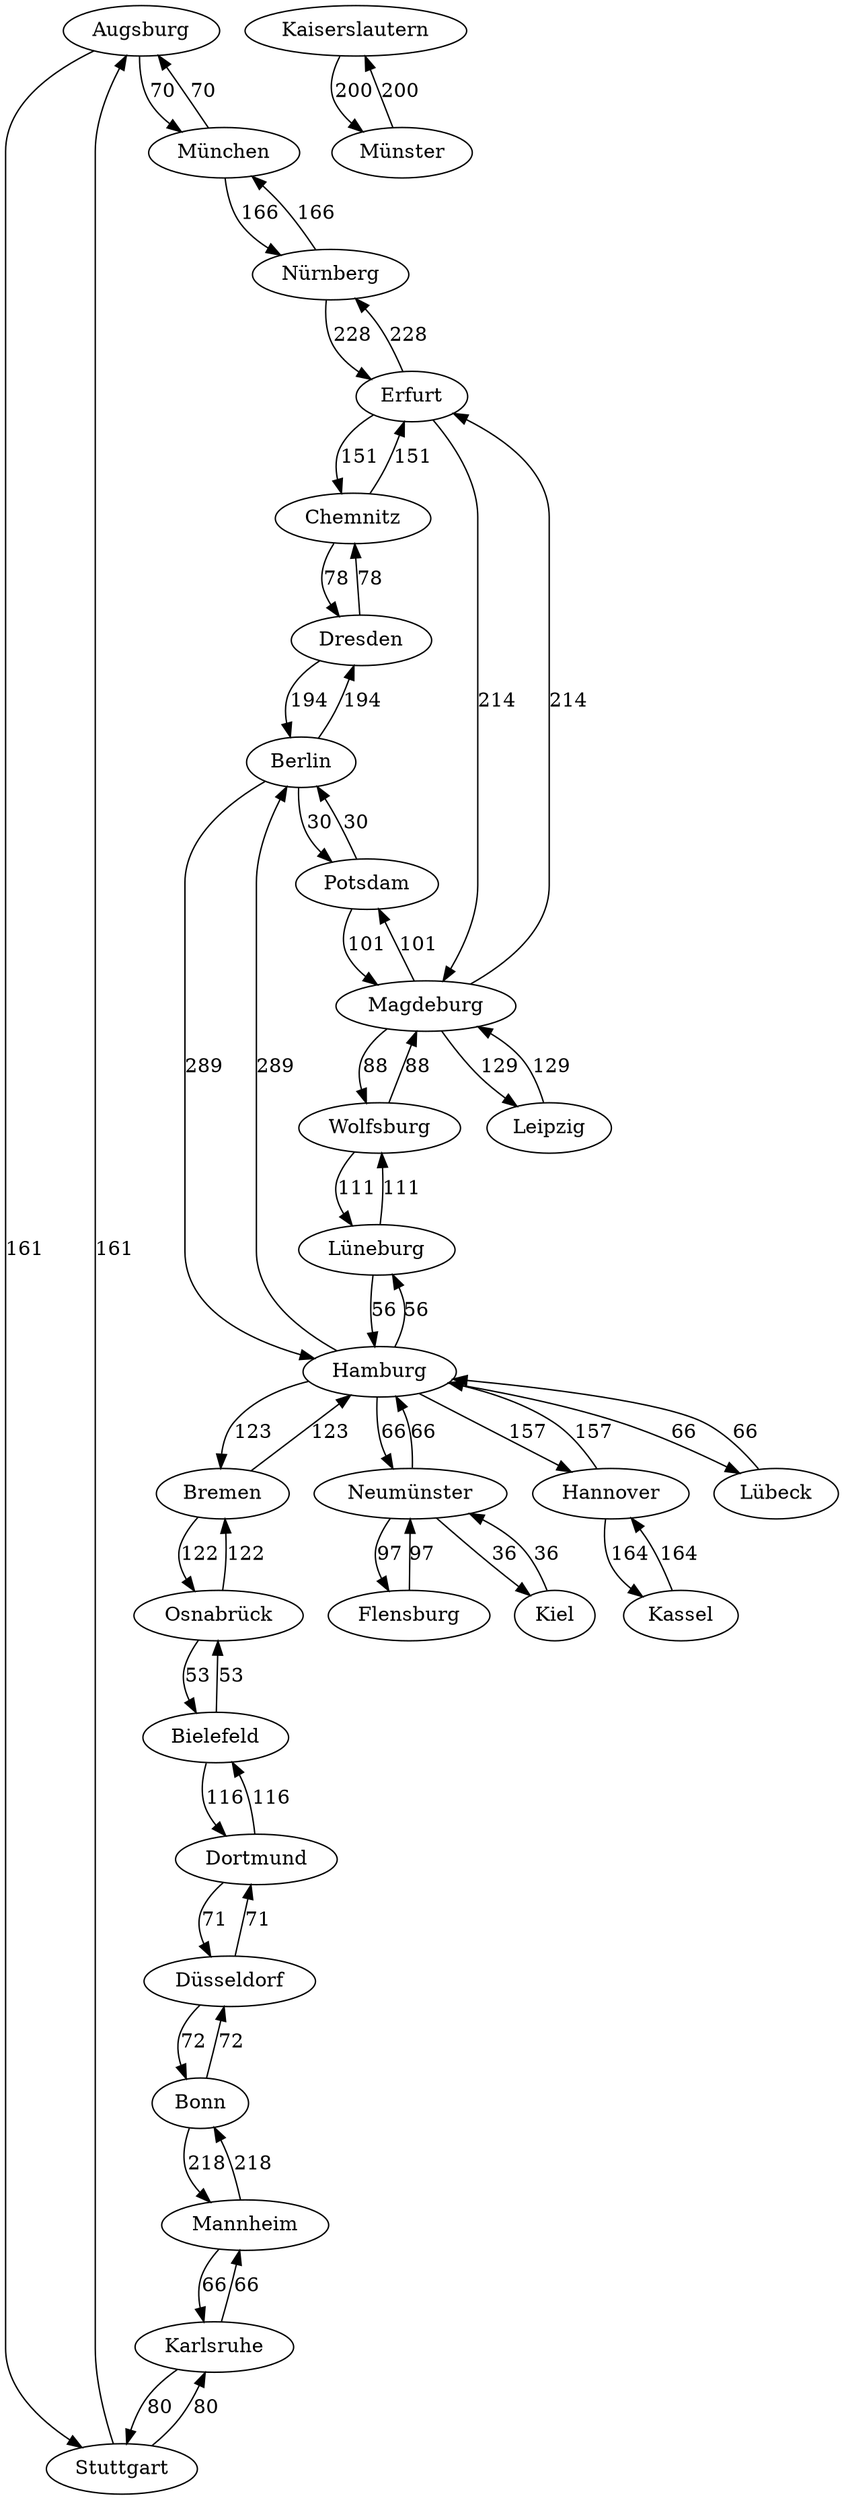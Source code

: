 digraph graph_01
{
Augsburg
München
Stuttgart
Berlin
Dresden
Hamburg
Potsdam
Bielefeld
Dortmund
Osnabrück
Bonn
Düsseldorf
Mannheim
Bremen
Chemnitz
Erfurt
Magdeburg
Nürnberg
Flensburg
Neumünster
Hannover
Lübeck
Lüneburg
Kassel
Kaiserslautern
Münster
Karlsruhe
Kiel
Leipzig
Wolfsburg
Augsburg -> München [label="70"]
Augsburg -> Stuttgart [label="161"]
München -> Augsburg [label="70"]
München -> Nürnberg [label="166"]
Stuttgart -> Augsburg [label="161"]
Stuttgart -> Karlsruhe [label="80"]
Berlin -> Dresden [label="194"]
Berlin -> Hamburg [label="289"]
Berlin -> Potsdam [label="30"]
Dresden -> Berlin [label="194"]
Dresden -> Chemnitz [label="78"]
Hamburg -> Berlin [label="289"]
Hamburg -> Bremen [label="123"]
Hamburg -> Neumünster [label="66"]
Hamburg -> Hannover [label="157"]
Hamburg -> Lübeck [label="66"]
Hamburg -> Lüneburg [label="56"]
Potsdam -> Berlin [label="30"]
Potsdam -> Magdeburg [label="101"]
Bielefeld -> Dortmund [label="116"]
Bielefeld -> Osnabrück [label="53"]
Dortmund -> Bielefeld [label="116"]
Dortmund -> Düsseldorf [label="71"]
Osnabrück -> Bielefeld [label="53"]
Osnabrück -> Bremen [label="122"]
Bonn -> Düsseldorf [label="72"]
Bonn -> Mannheim [label="218"]
Düsseldorf -> Dortmund [label="71"]
Düsseldorf -> Bonn [label="72"]
Mannheim -> Bonn [label="218"]
Mannheim -> Karlsruhe [label="66"]
Bremen -> Hamburg [label="123"]
Bremen -> Osnabrück [label="122"]
Chemnitz -> Dresden [label="78"]
Chemnitz -> Erfurt [label="151"]
Erfurt -> Chemnitz [label="151"]
Erfurt -> Magdeburg [label="214"]
Erfurt -> Nürnberg [label="228"]
Magdeburg -> Potsdam [label="101"]
Magdeburg -> Erfurt [label="214"]
Magdeburg -> Leipzig [label="129"]
Magdeburg -> Wolfsburg [label="88"]
Nürnberg -> München [label="166"]
Nürnberg -> Erfurt [label="228"]
Flensburg -> Neumünster [label="97"]
Neumünster -> Hamburg [label="66"]
Neumünster -> Flensburg [label="97"]
Neumünster -> Kiel [label="36"]
Hannover -> Hamburg [label="157"]
Hannover -> Kassel [label="164"]
Lübeck -> Hamburg [label="66"]
Lüneburg -> Hamburg [label="56"]
Lüneburg -> Wolfsburg [label="111"]
Kassel -> Hannover [label="164"]
Kaiserslautern -> Münster [label="200"]
Münster -> Kaiserslautern [label="200"]
Karlsruhe -> Stuttgart [label="80"]
Karlsruhe -> Mannheim [label="66"]
Kiel -> Neumünster [label="36"]
Leipzig -> Magdeburg [label="129"]
Wolfsburg -> Magdeburg [label="88"]
Wolfsburg -> Lüneburg [label="111"]
}
